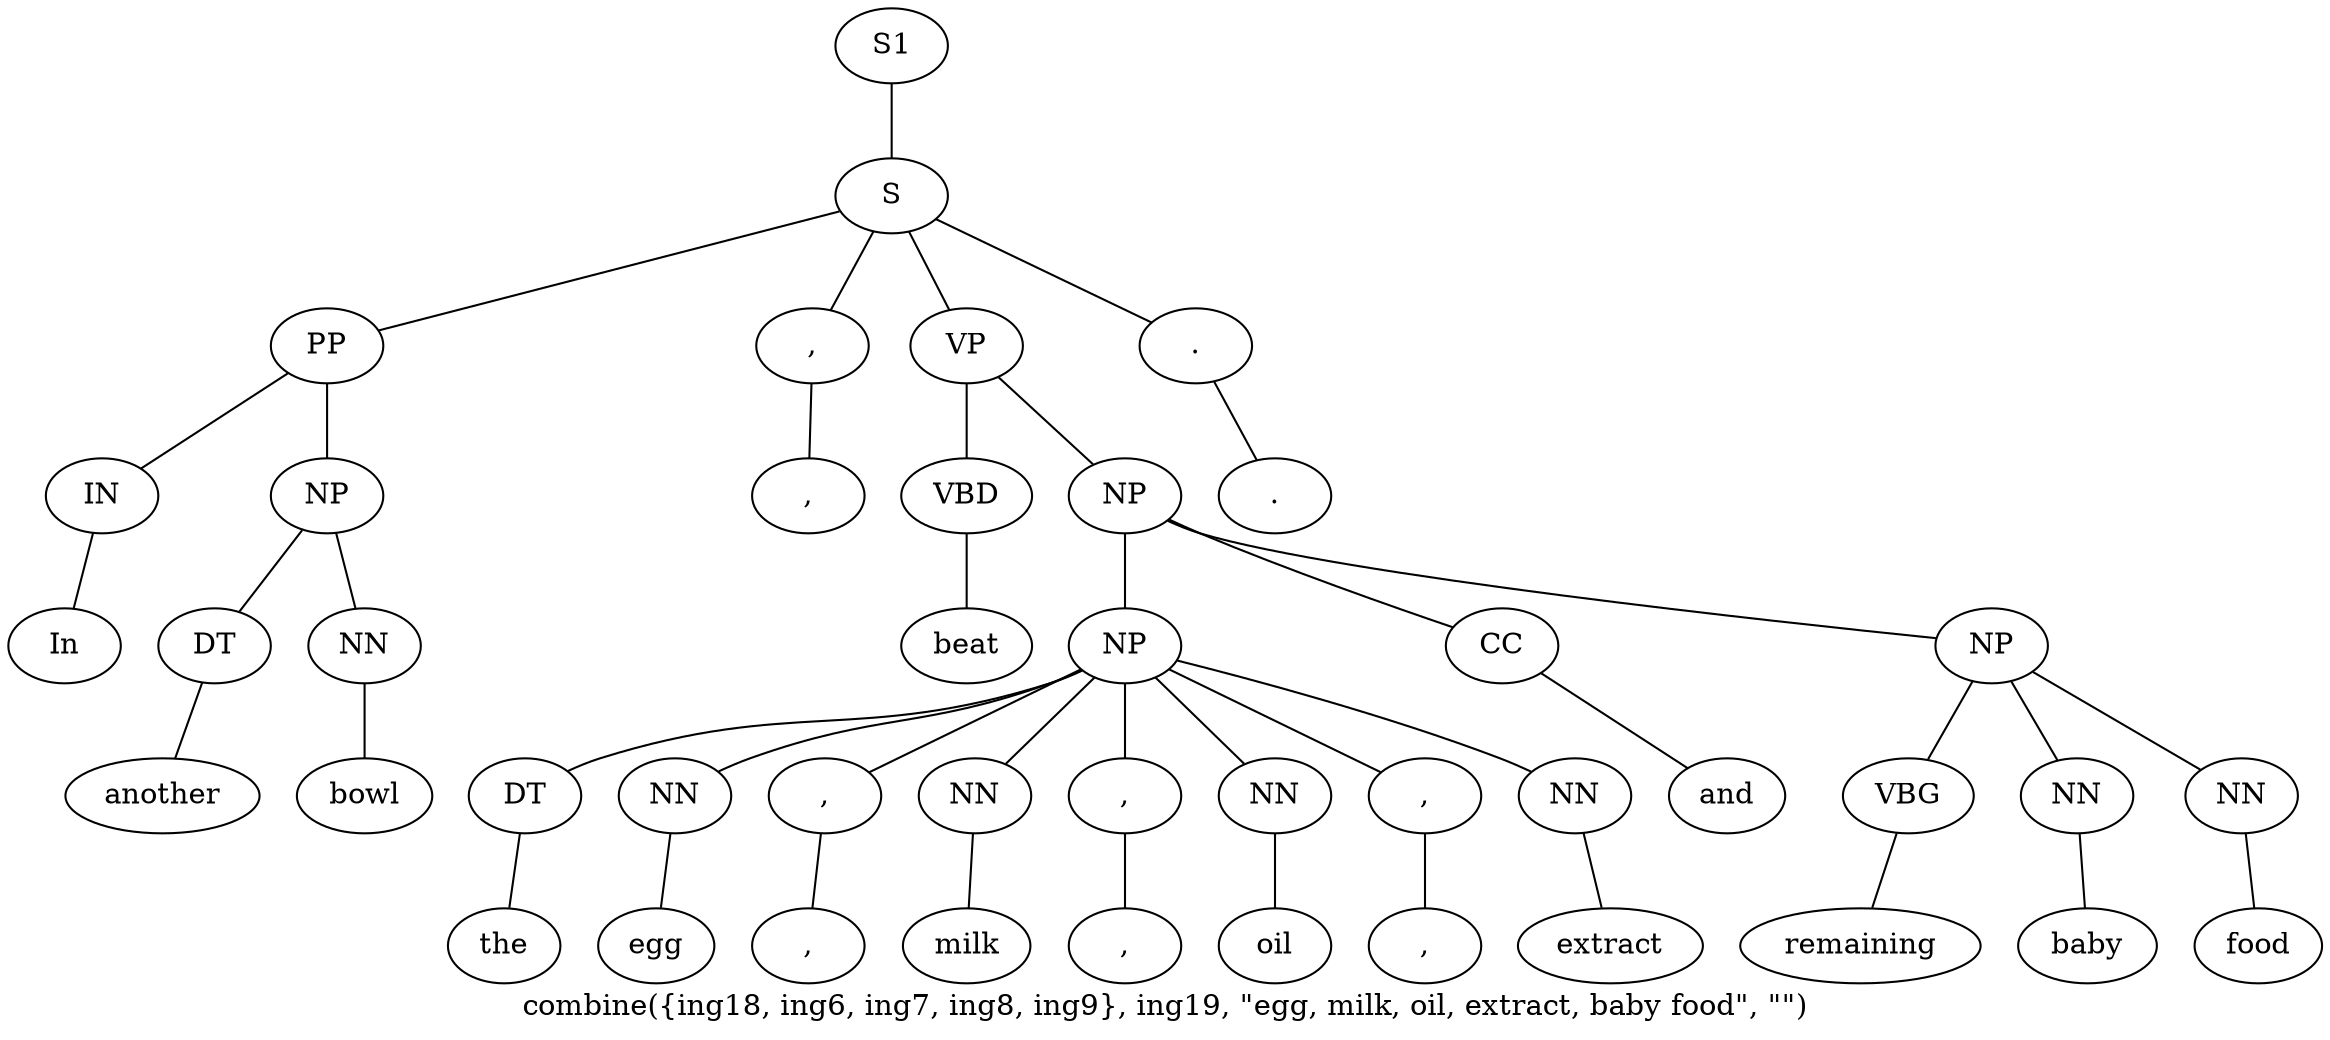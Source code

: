 graph SyntaxGraph {
	label = "combine({ing18, ing6, ing7, ing8, ing9}, ing19, \"egg, milk, oil, extract, baby food\", \"\")";
	Node0 [label="S1"];
	Node1 [label="S"];
	Node2 [label="PP"];
	Node3 [label="IN"];
	Node4 [label="In"];
	Node5 [label="NP"];
	Node6 [label="DT"];
	Node7 [label="another"];
	Node8 [label="NN"];
	Node9 [label="bowl"];
	Node10 [label=","];
	Node11 [label=","];
	Node12 [label="VP"];
	Node13 [label="VBD"];
	Node14 [label="beat"];
	Node15 [label="NP"];
	Node16 [label="NP"];
	Node17 [label="DT"];
	Node18 [label="the"];
	Node19 [label="NN"];
	Node20 [label="egg"];
	Node21 [label=","];
	Node22 [label=","];
	Node23 [label="NN"];
	Node24 [label="milk"];
	Node25 [label=","];
	Node26 [label=","];
	Node27 [label="NN"];
	Node28 [label="oil"];
	Node29 [label=","];
	Node30 [label=","];
	Node31 [label="NN"];
	Node32 [label="extract"];
	Node33 [label="CC"];
	Node34 [label="and"];
	Node35 [label="NP"];
	Node36 [label="VBG"];
	Node37 [label="remaining"];
	Node38 [label="NN"];
	Node39 [label="baby"];
	Node40 [label="NN"];
	Node41 [label="food"];
	Node42 [label="."];
	Node43 [label="."];

	Node0 -- Node1;
	Node1 -- Node2;
	Node1 -- Node10;
	Node1 -- Node12;
	Node1 -- Node42;
	Node2 -- Node3;
	Node2 -- Node5;
	Node3 -- Node4;
	Node5 -- Node6;
	Node5 -- Node8;
	Node6 -- Node7;
	Node8 -- Node9;
	Node10 -- Node11;
	Node12 -- Node13;
	Node12 -- Node15;
	Node13 -- Node14;
	Node15 -- Node16;
	Node15 -- Node33;
	Node15 -- Node35;
	Node16 -- Node17;
	Node16 -- Node19;
	Node16 -- Node21;
	Node16 -- Node23;
	Node16 -- Node25;
	Node16 -- Node27;
	Node16 -- Node29;
	Node16 -- Node31;
	Node17 -- Node18;
	Node19 -- Node20;
	Node21 -- Node22;
	Node23 -- Node24;
	Node25 -- Node26;
	Node27 -- Node28;
	Node29 -- Node30;
	Node31 -- Node32;
	Node33 -- Node34;
	Node35 -- Node36;
	Node35 -- Node38;
	Node35 -- Node40;
	Node36 -- Node37;
	Node38 -- Node39;
	Node40 -- Node41;
	Node42 -- Node43;
}